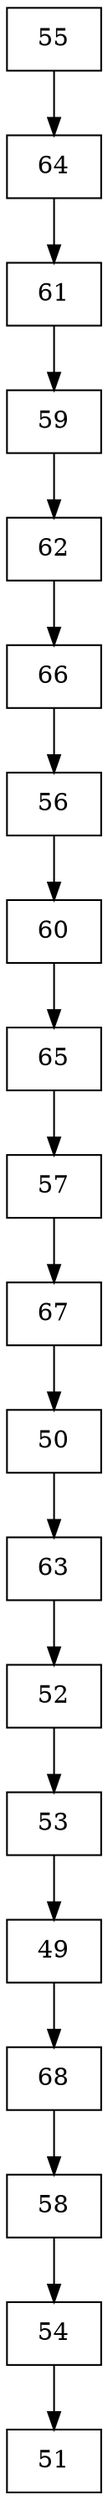 digraph G {
  node [shape=record];
  node0 [label="{55}"];
  node0 -> node1;
  node1 [label="{64}"];
  node1 -> node2;
  node2 [label="{61}"];
  node2 -> node3;
  node3 [label="{59}"];
  node3 -> node4;
  node4 [label="{62}"];
  node4 -> node5;
  node5 [label="{66}"];
  node5 -> node6;
  node6 [label="{56}"];
  node6 -> node7;
  node7 [label="{60}"];
  node7 -> node8;
  node8 [label="{65}"];
  node8 -> node9;
  node9 [label="{57}"];
  node9 -> node10;
  node10 [label="{67}"];
  node10 -> node11;
  node11 [label="{50}"];
  node11 -> node12;
  node12 [label="{63}"];
  node12 -> node13;
  node13 [label="{52}"];
  node13 -> node14;
  node14 [label="{53}"];
  node14 -> node15;
  node15 [label="{49}"];
  node15 -> node16;
  node16 [label="{68}"];
  node16 -> node17;
  node17 [label="{58}"];
  node17 -> node18;
  node18 [label="{54}"];
  node18 -> node19;
  node19 [label="{51}"];
}
